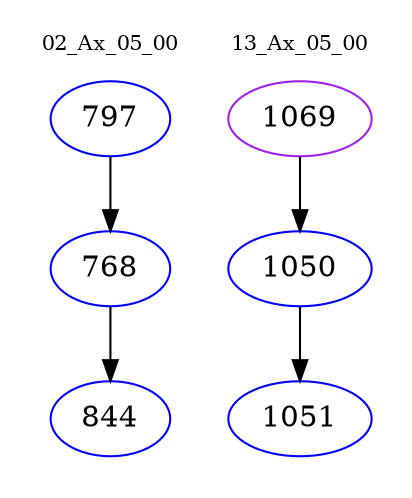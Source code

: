 digraph{
subgraph cluster_0 {
color = white
label = "02_Ax_05_00";
fontsize=10;
T0_797 [label="797", color="blue"]
T0_797 -> T0_768 [color="black"]
T0_768 [label="768", color="blue"]
T0_768 -> T0_844 [color="black"]
T0_844 [label="844", color="blue"]
}
subgraph cluster_1 {
color = white
label = "13_Ax_05_00";
fontsize=10;
T1_1069 [label="1069", color="purple"]
T1_1069 -> T1_1050 [color="black"]
T1_1050 [label="1050", color="blue"]
T1_1050 -> T1_1051 [color="black"]
T1_1051 [label="1051", color="blue"]
}
}
